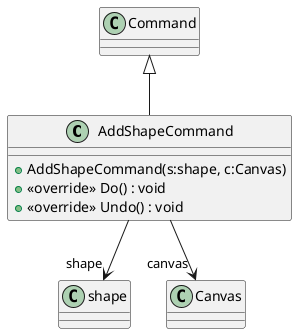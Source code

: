 @startuml
class AddShapeCommand {
    + AddShapeCommand(s:shape, c:Canvas)
    + <<override>> Do() : void
    + <<override>> Undo() : void
}
Command <|-- AddShapeCommand
AddShapeCommand --> "shape" shape
AddShapeCommand --> "canvas" Canvas
@enduml
